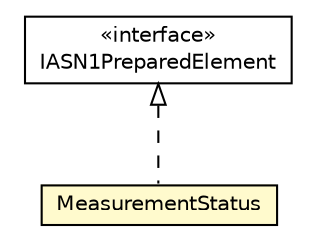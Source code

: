 #!/usr/local/bin/dot
#
# Class diagram 
# Generated by UMLGraph version R5_6-24-gf6e263 (http://www.umlgraph.org/)
#

digraph G {
	edge [fontname="Helvetica",fontsize=10,labelfontname="Helvetica",labelfontsize=10];
	node [fontname="Helvetica",fontsize=10,shape=plaintext];
	nodesep=0.25;
	ranksep=0.5;
	// org.universAAL.lddi.lib.ieeex73std.org.bn.coders.IASN1PreparedElement
	c5520001 [label=<<table title="org.universAAL.lddi.lib.ieeex73std.org.bn.coders.IASN1PreparedElement" border="0" cellborder="1" cellspacing="0" cellpadding="2" port="p" href="../../org/bn/coders/IASN1PreparedElement.html">
		<tr><td><table border="0" cellspacing="0" cellpadding="1">
<tr><td align="center" balign="center"> &#171;interface&#187; </td></tr>
<tr><td align="center" balign="center"> IASN1PreparedElement </td></tr>
		</table></td></tr>
		</table>>, URL="../../org/bn/coders/IASN1PreparedElement.html", fontname="Helvetica", fontcolor="black", fontsize=10.0];
	// org.universAAL.lddi.lib.ieeex73std.x73.p20601.MeasurementStatus
	c5520041 [label=<<table title="org.universAAL.lddi.lib.ieeex73std.x73.p20601.MeasurementStatus" border="0" cellborder="1" cellspacing="0" cellpadding="2" port="p" bgcolor="lemonChiffon" href="./MeasurementStatus.html">
		<tr><td><table border="0" cellspacing="0" cellpadding="1">
<tr><td align="center" balign="center"> MeasurementStatus </td></tr>
		</table></td></tr>
		</table>>, URL="./MeasurementStatus.html", fontname="Helvetica", fontcolor="black", fontsize=10.0];
	//org.universAAL.lddi.lib.ieeex73std.x73.p20601.MeasurementStatus implements org.universAAL.lddi.lib.ieeex73std.org.bn.coders.IASN1PreparedElement
	c5520001:p -> c5520041:p [dir=back,arrowtail=empty,style=dashed];
}


